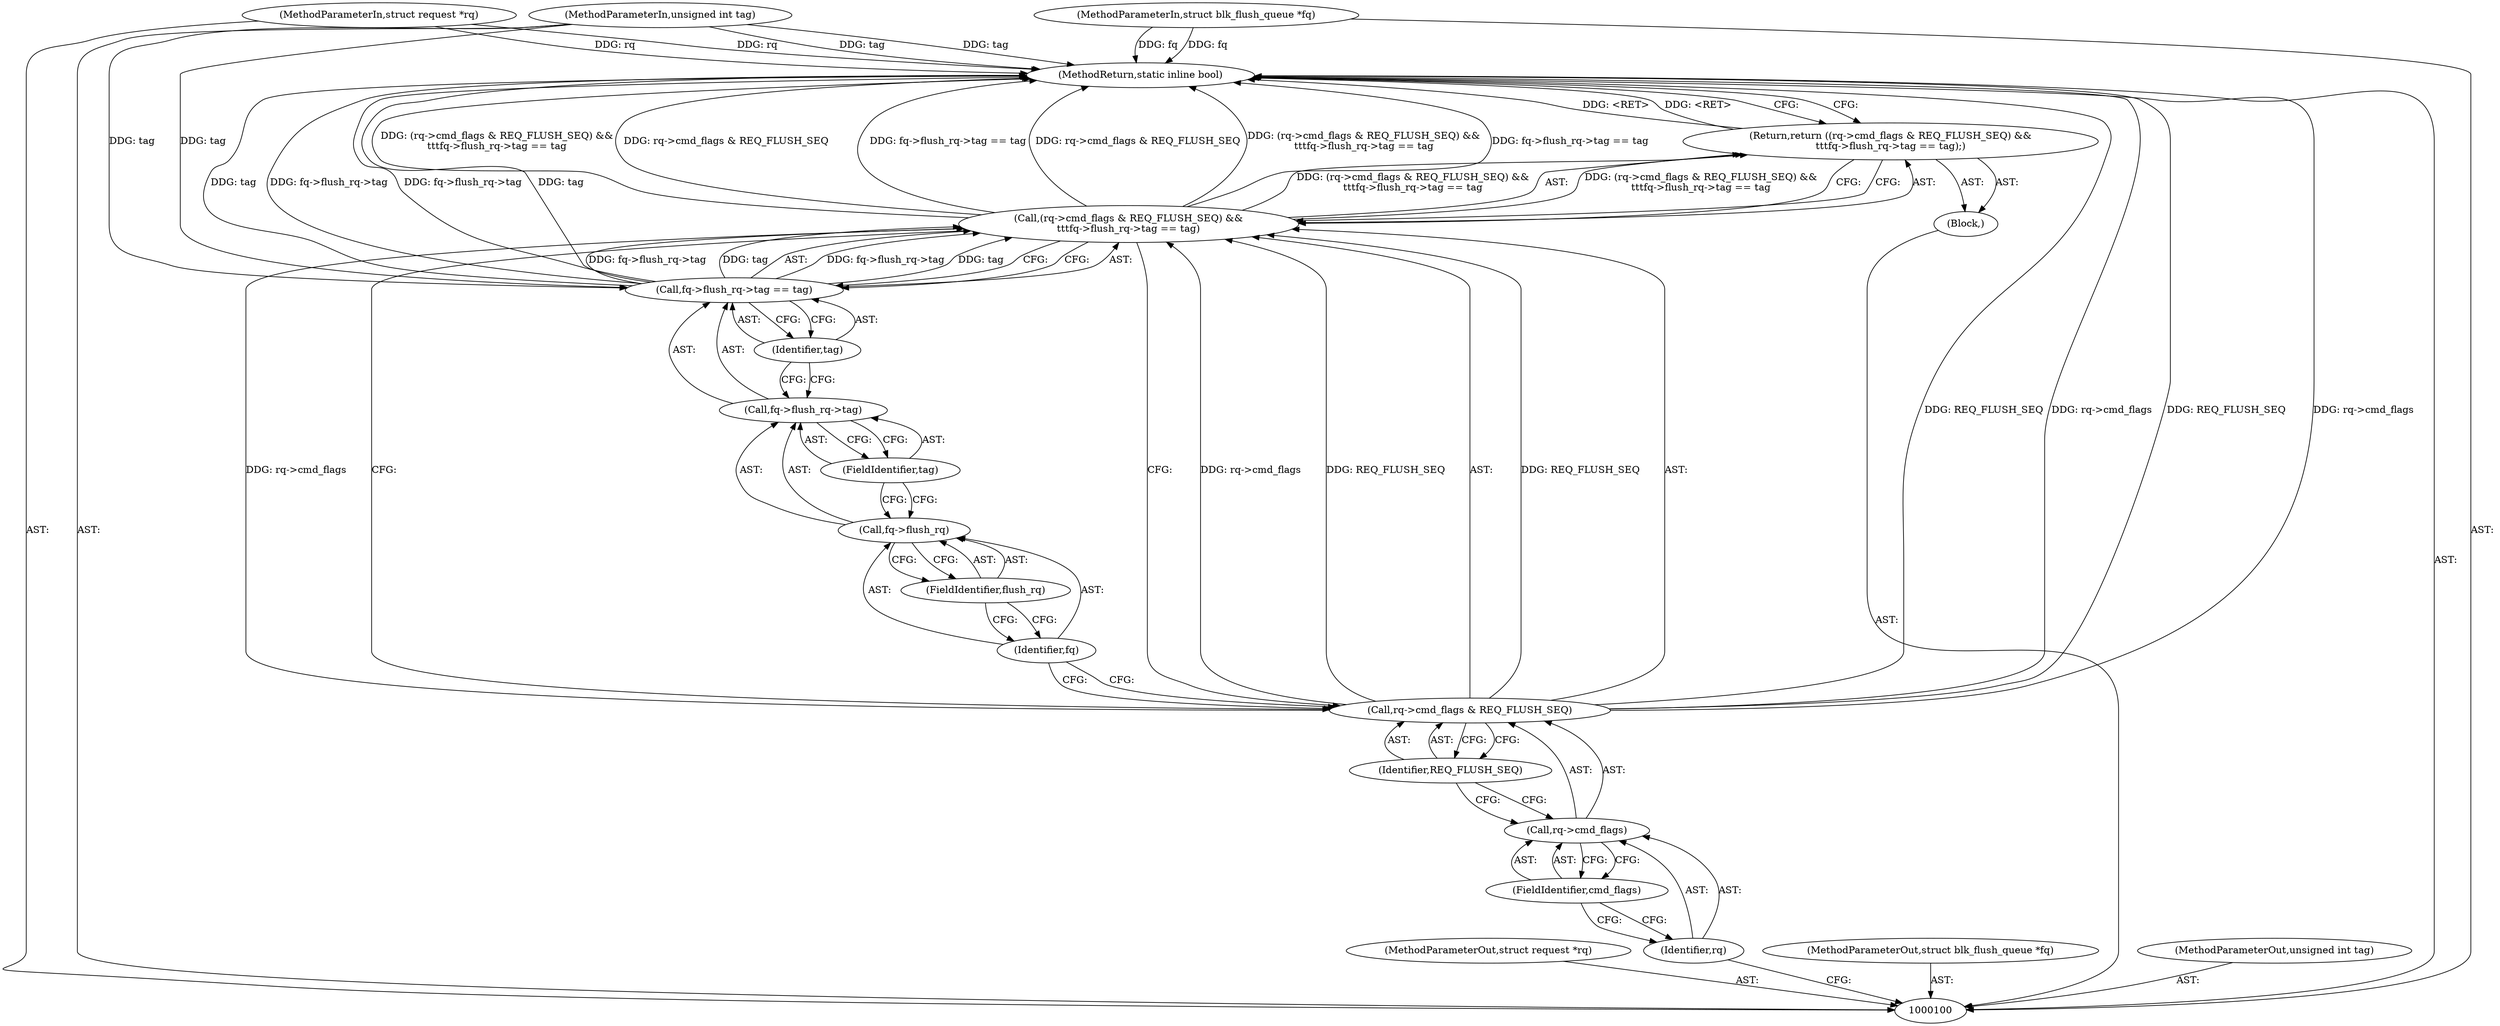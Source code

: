 digraph "1_linux_0048b4837affd153897ed1222283492070027aa9_4" {
"1000119" [label="(MethodReturn,static inline bool)"];
"1000101" [label="(MethodParameterIn,struct request *rq)"];
"1000147" [label="(MethodParameterOut,struct request *rq)"];
"1000102" [label="(MethodParameterIn,struct blk_flush_queue *fq)"];
"1000148" [label="(MethodParameterOut,struct blk_flush_queue *fq)"];
"1000103" [label="(MethodParameterIn,unsigned int tag)"];
"1000149" [label="(MethodParameterOut,unsigned int tag)"];
"1000104" [label="(Block,)"];
"1000105" [label="(Return,return ((rq->cmd_flags & REQ_FLUSH_SEQ) &&\n\t\t\tfq->flush_rq->tag == tag);)"];
"1000107" [label="(Call,rq->cmd_flags & REQ_FLUSH_SEQ)"];
"1000108" [label="(Call,rq->cmd_flags)"];
"1000109" [label="(Identifier,rq)"];
"1000110" [label="(FieldIdentifier,cmd_flags)"];
"1000111" [label="(Identifier,REQ_FLUSH_SEQ)"];
"1000106" [label="(Call,(rq->cmd_flags & REQ_FLUSH_SEQ) &&\n\t\t\tfq->flush_rq->tag == tag)"];
"1000117" [label="(FieldIdentifier,tag)"];
"1000118" [label="(Identifier,tag)"];
"1000112" [label="(Call,fq->flush_rq->tag == tag)"];
"1000113" [label="(Call,fq->flush_rq->tag)"];
"1000114" [label="(Call,fq->flush_rq)"];
"1000115" [label="(Identifier,fq)"];
"1000116" [label="(FieldIdentifier,flush_rq)"];
"1000119" -> "1000100"  [label="AST: "];
"1000119" -> "1000105"  [label="CFG: "];
"1000107" -> "1000119"  [label="DDG: rq->cmd_flags"];
"1000107" -> "1000119"  [label="DDG: REQ_FLUSH_SEQ"];
"1000106" -> "1000119"  [label="DDG: rq->cmd_flags & REQ_FLUSH_SEQ"];
"1000106" -> "1000119"  [label="DDG: (rq->cmd_flags & REQ_FLUSH_SEQ) &&\n\t\t\tfq->flush_rq->tag == tag"];
"1000106" -> "1000119"  [label="DDG: fq->flush_rq->tag == tag"];
"1000103" -> "1000119"  [label="DDG: tag"];
"1000112" -> "1000119"  [label="DDG: tag"];
"1000112" -> "1000119"  [label="DDG: fq->flush_rq->tag"];
"1000102" -> "1000119"  [label="DDG: fq"];
"1000101" -> "1000119"  [label="DDG: rq"];
"1000105" -> "1000119"  [label="DDG: <RET>"];
"1000101" -> "1000100"  [label="AST: "];
"1000101" -> "1000119"  [label="DDG: rq"];
"1000147" -> "1000100"  [label="AST: "];
"1000102" -> "1000100"  [label="AST: "];
"1000102" -> "1000119"  [label="DDG: fq"];
"1000148" -> "1000100"  [label="AST: "];
"1000103" -> "1000100"  [label="AST: "];
"1000103" -> "1000119"  [label="DDG: tag"];
"1000103" -> "1000112"  [label="DDG: tag"];
"1000149" -> "1000100"  [label="AST: "];
"1000104" -> "1000100"  [label="AST: "];
"1000105" -> "1000104"  [label="AST: "];
"1000105" -> "1000104"  [label="AST: "];
"1000105" -> "1000106"  [label="CFG: "];
"1000106" -> "1000105"  [label="AST: "];
"1000119" -> "1000105"  [label="CFG: "];
"1000105" -> "1000119"  [label="DDG: <RET>"];
"1000106" -> "1000105"  [label="DDG: (rq->cmd_flags & REQ_FLUSH_SEQ) &&\n\t\t\tfq->flush_rq->tag == tag"];
"1000107" -> "1000106"  [label="AST: "];
"1000107" -> "1000111"  [label="CFG: "];
"1000108" -> "1000107"  [label="AST: "];
"1000111" -> "1000107"  [label="AST: "];
"1000115" -> "1000107"  [label="CFG: "];
"1000106" -> "1000107"  [label="CFG: "];
"1000107" -> "1000119"  [label="DDG: rq->cmd_flags"];
"1000107" -> "1000119"  [label="DDG: REQ_FLUSH_SEQ"];
"1000107" -> "1000106"  [label="DDG: rq->cmd_flags"];
"1000107" -> "1000106"  [label="DDG: REQ_FLUSH_SEQ"];
"1000108" -> "1000107"  [label="AST: "];
"1000108" -> "1000110"  [label="CFG: "];
"1000109" -> "1000108"  [label="AST: "];
"1000110" -> "1000108"  [label="AST: "];
"1000111" -> "1000108"  [label="CFG: "];
"1000109" -> "1000108"  [label="AST: "];
"1000109" -> "1000100"  [label="CFG: "];
"1000110" -> "1000109"  [label="CFG: "];
"1000110" -> "1000108"  [label="AST: "];
"1000110" -> "1000109"  [label="CFG: "];
"1000108" -> "1000110"  [label="CFG: "];
"1000111" -> "1000107"  [label="AST: "];
"1000111" -> "1000108"  [label="CFG: "];
"1000107" -> "1000111"  [label="CFG: "];
"1000106" -> "1000105"  [label="AST: "];
"1000106" -> "1000107"  [label="CFG: "];
"1000106" -> "1000112"  [label="CFG: "];
"1000107" -> "1000106"  [label="AST: "];
"1000112" -> "1000106"  [label="AST: "];
"1000105" -> "1000106"  [label="CFG: "];
"1000106" -> "1000119"  [label="DDG: rq->cmd_flags & REQ_FLUSH_SEQ"];
"1000106" -> "1000119"  [label="DDG: (rq->cmd_flags & REQ_FLUSH_SEQ) &&\n\t\t\tfq->flush_rq->tag == tag"];
"1000106" -> "1000119"  [label="DDG: fq->flush_rq->tag == tag"];
"1000106" -> "1000105"  [label="DDG: (rq->cmd_flags & REQ_FLUSH_SEQ) &&\n\t\t\tfq->flush_rq->tag == tag"];
"1000107" -> "1000106"  [label="DDG: rq->cmd_flags"];
"1000107" -> "1000106"  [label="DDG: REQ_FLUSH_SEQ"];
"1000112" -> "1000106"  [label="DDG: fq->flush_rq->tag"];
"1000112" -> "1000106"  [label="DDG: tag"];
"1000117" -> "1000113"  [label="AST: "];
"1000117" -> "1000114"  [label="CFG: "];
"1000113" -> "1000117"  [label="CFG: "];
"1000118" -> "1000112"  [label="AST: "];
"1000118" -> "1000113"  [label="CFG: "];
"1000112" -> "1000118"  [label="CFG: "];
"1000112" -> "1000106"  [label="AST: "];
"1000112" -> "1000118"  [label="CFG: "];
"1000113" -> "1000112"  [label="AST: "];
"1000118" -> "1000112"  [label="AST: "];
"1000106" -> "1000112"  [label="CFG: "];
"1000112" -> "1000119"  [label="DDG: tag"];
"1000112" -> "1000119"  [label="DDG: fq->flush_rq->tag"];
"1000112" -> "1000106"  [label="DDG: fq->flush_rq->tag"];
"1000112" -> "1000106"  [label="DDG: tag"];
"1000103" -> "1000112"  [label="DDG: tag"];
"1000113" -> "1000112"  [label="AST: "];
"1000113" -> "1000117"  [label="CFG: "];
"1000114" -> "1000113"  [label="AST: "];
"1000117" -> "1000113"  [label="AST: "];
"1000118" -> "1000113"  [label="CFG: "];
"1000114" -> "1000113"  [label="AST: "];
"1000114" -> "1000116"  [label="CFG: "];
"1000115" -> "1000114"  [label="AST: "];
"1000116" -> "1000114"  [label="AST: "];
"1000117" -> "1000114"  [label="CFG: "];
"1000115" -> "1000114"  [label="AST: "];
"1000115" -> "1000107"  [label="CFG: "];
"1000116" -> "1000115"  [label="CFG: "];
"1000116" -> "1000114"  [label="AST: "];
"1000116" -> "1000115"  [label="CFG: "];
"1000114" -> "1000116"  [label="CFG: "];
}
